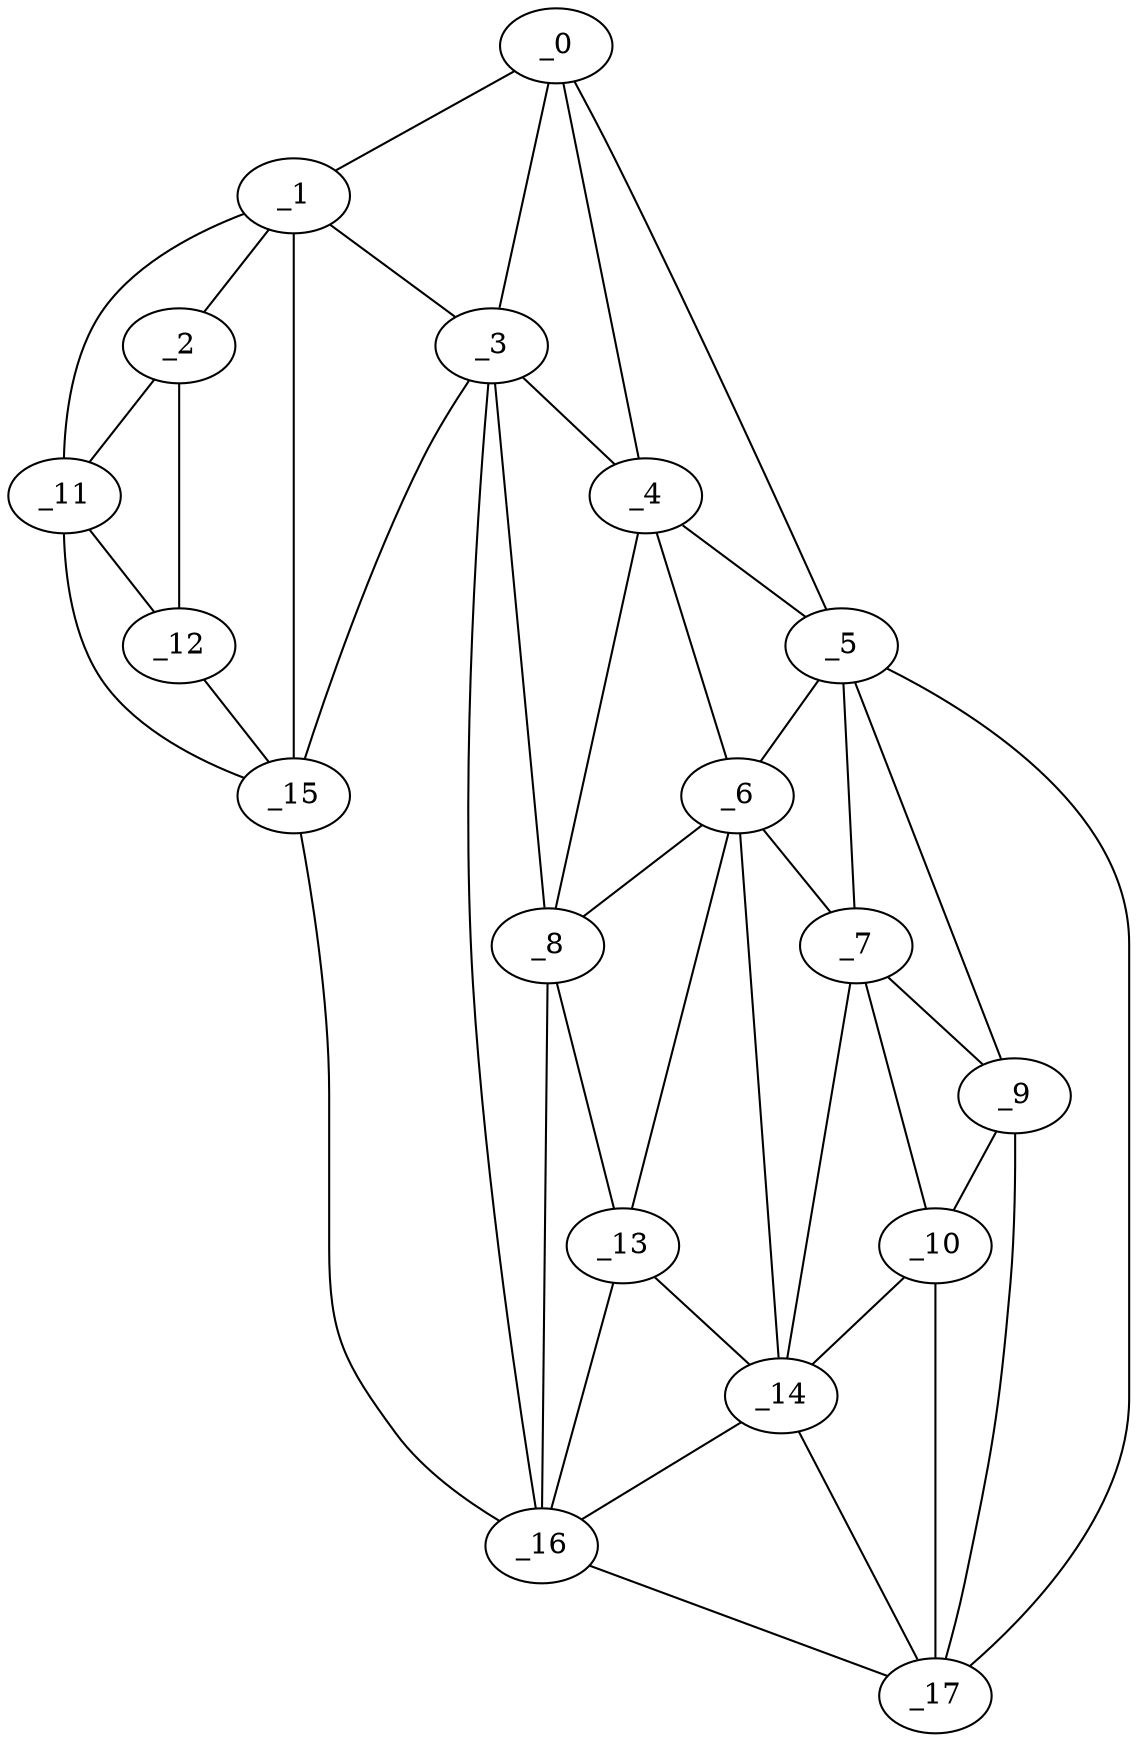 graph "obj24__90.gxl" {
	_0	 [x=40,
		y=68];
	_1	 [x=42,
		y=29];
	_0 -- _1	 [valence=1];
	_3	 [x=45,
		y=72];
	_0 -- _3	 [valence=1];
	_4	 [x=45,
		y=78];
	_0 -- _4	 [valence=2];
	_5	 [x=59,
		y=110];
	_0 -- _5	 [valence=1];
	_2	 [x=44,
		y=7];
	_1 -- _2	 [valence=1];
	_1 -- _3	 [valence=2];
	_11	 [x=89,
		y=29];
	_1 -- _11	 [valence=2];
	_15	 [x=93,
		y=49];
	_1 -- _15	 [valence=2];
	_2 -- _11	 [valence=2];
	_12	 [x=90,
		y=9];
	_2 -- _12	 [valence=1];
	_3 -- _4	 [valence=2];
	_8	 [x=78,
		y=86];
	_3 -- _8	 [valence=2];
	_3 -- _15	 [valence=1];
	_16	 [x=93,
		y=57];
	_3 -- _16	 [valence=2];
	_4 -- _5	 [valence=2];
	_6	 [x=77,
		y=92];
	_4 -- _6	 [valence=2];
	_4 -- _8	 [valence=1];
	_5 -- _6	 [valence=1];
	_7	 [x=77,
		y=96];
	_5 -- _7	 [valence=2];
	_9	 [x=78,
		y=108];
	_5 -- _9	 [valence=2];
	_17	 [x=93,
		y=118];
	_5 -- _17	 [valence=1];
	_6 -- _7	 [valence=2];
	_6 -- _8	 [valence=2];
	_13	 [x=91,
		y=77];
	_6 -- _13	 [valence=1];
	_14	 [x=92,
		y=109];
	_6 -- _14	 [valence=2];
	_7 -- _9	 [valence=2];
	_10	 [x=85,
		y=109];
	_7 -- _10	 [valence=2];
	_7 -- _14	 [valence=1];
	_8 -- _13	 [valence=2];
	_8 -- _16	 [valence=2];
	_9 -- _10	 [valence=1];
	_9 -- _17	 [valence=1];
	_10 -- _14	 [valence=1];
	_10 -- _17	 [valence=2];
	_11 -- _12	 [valence=2];
	_11 -- _15	 [valence=2];
	_12 -- _15	 [valence=1];
	_13 -- _14	 [valence=1];
	_13 -- _16	 [valence=2];
	_14 -- _16	 [valence=2];
	_14 -- _17	 [valence=1];
	_15 -- _16	 [valence=1];
	_16 -- _17	 [valence=1];
}
